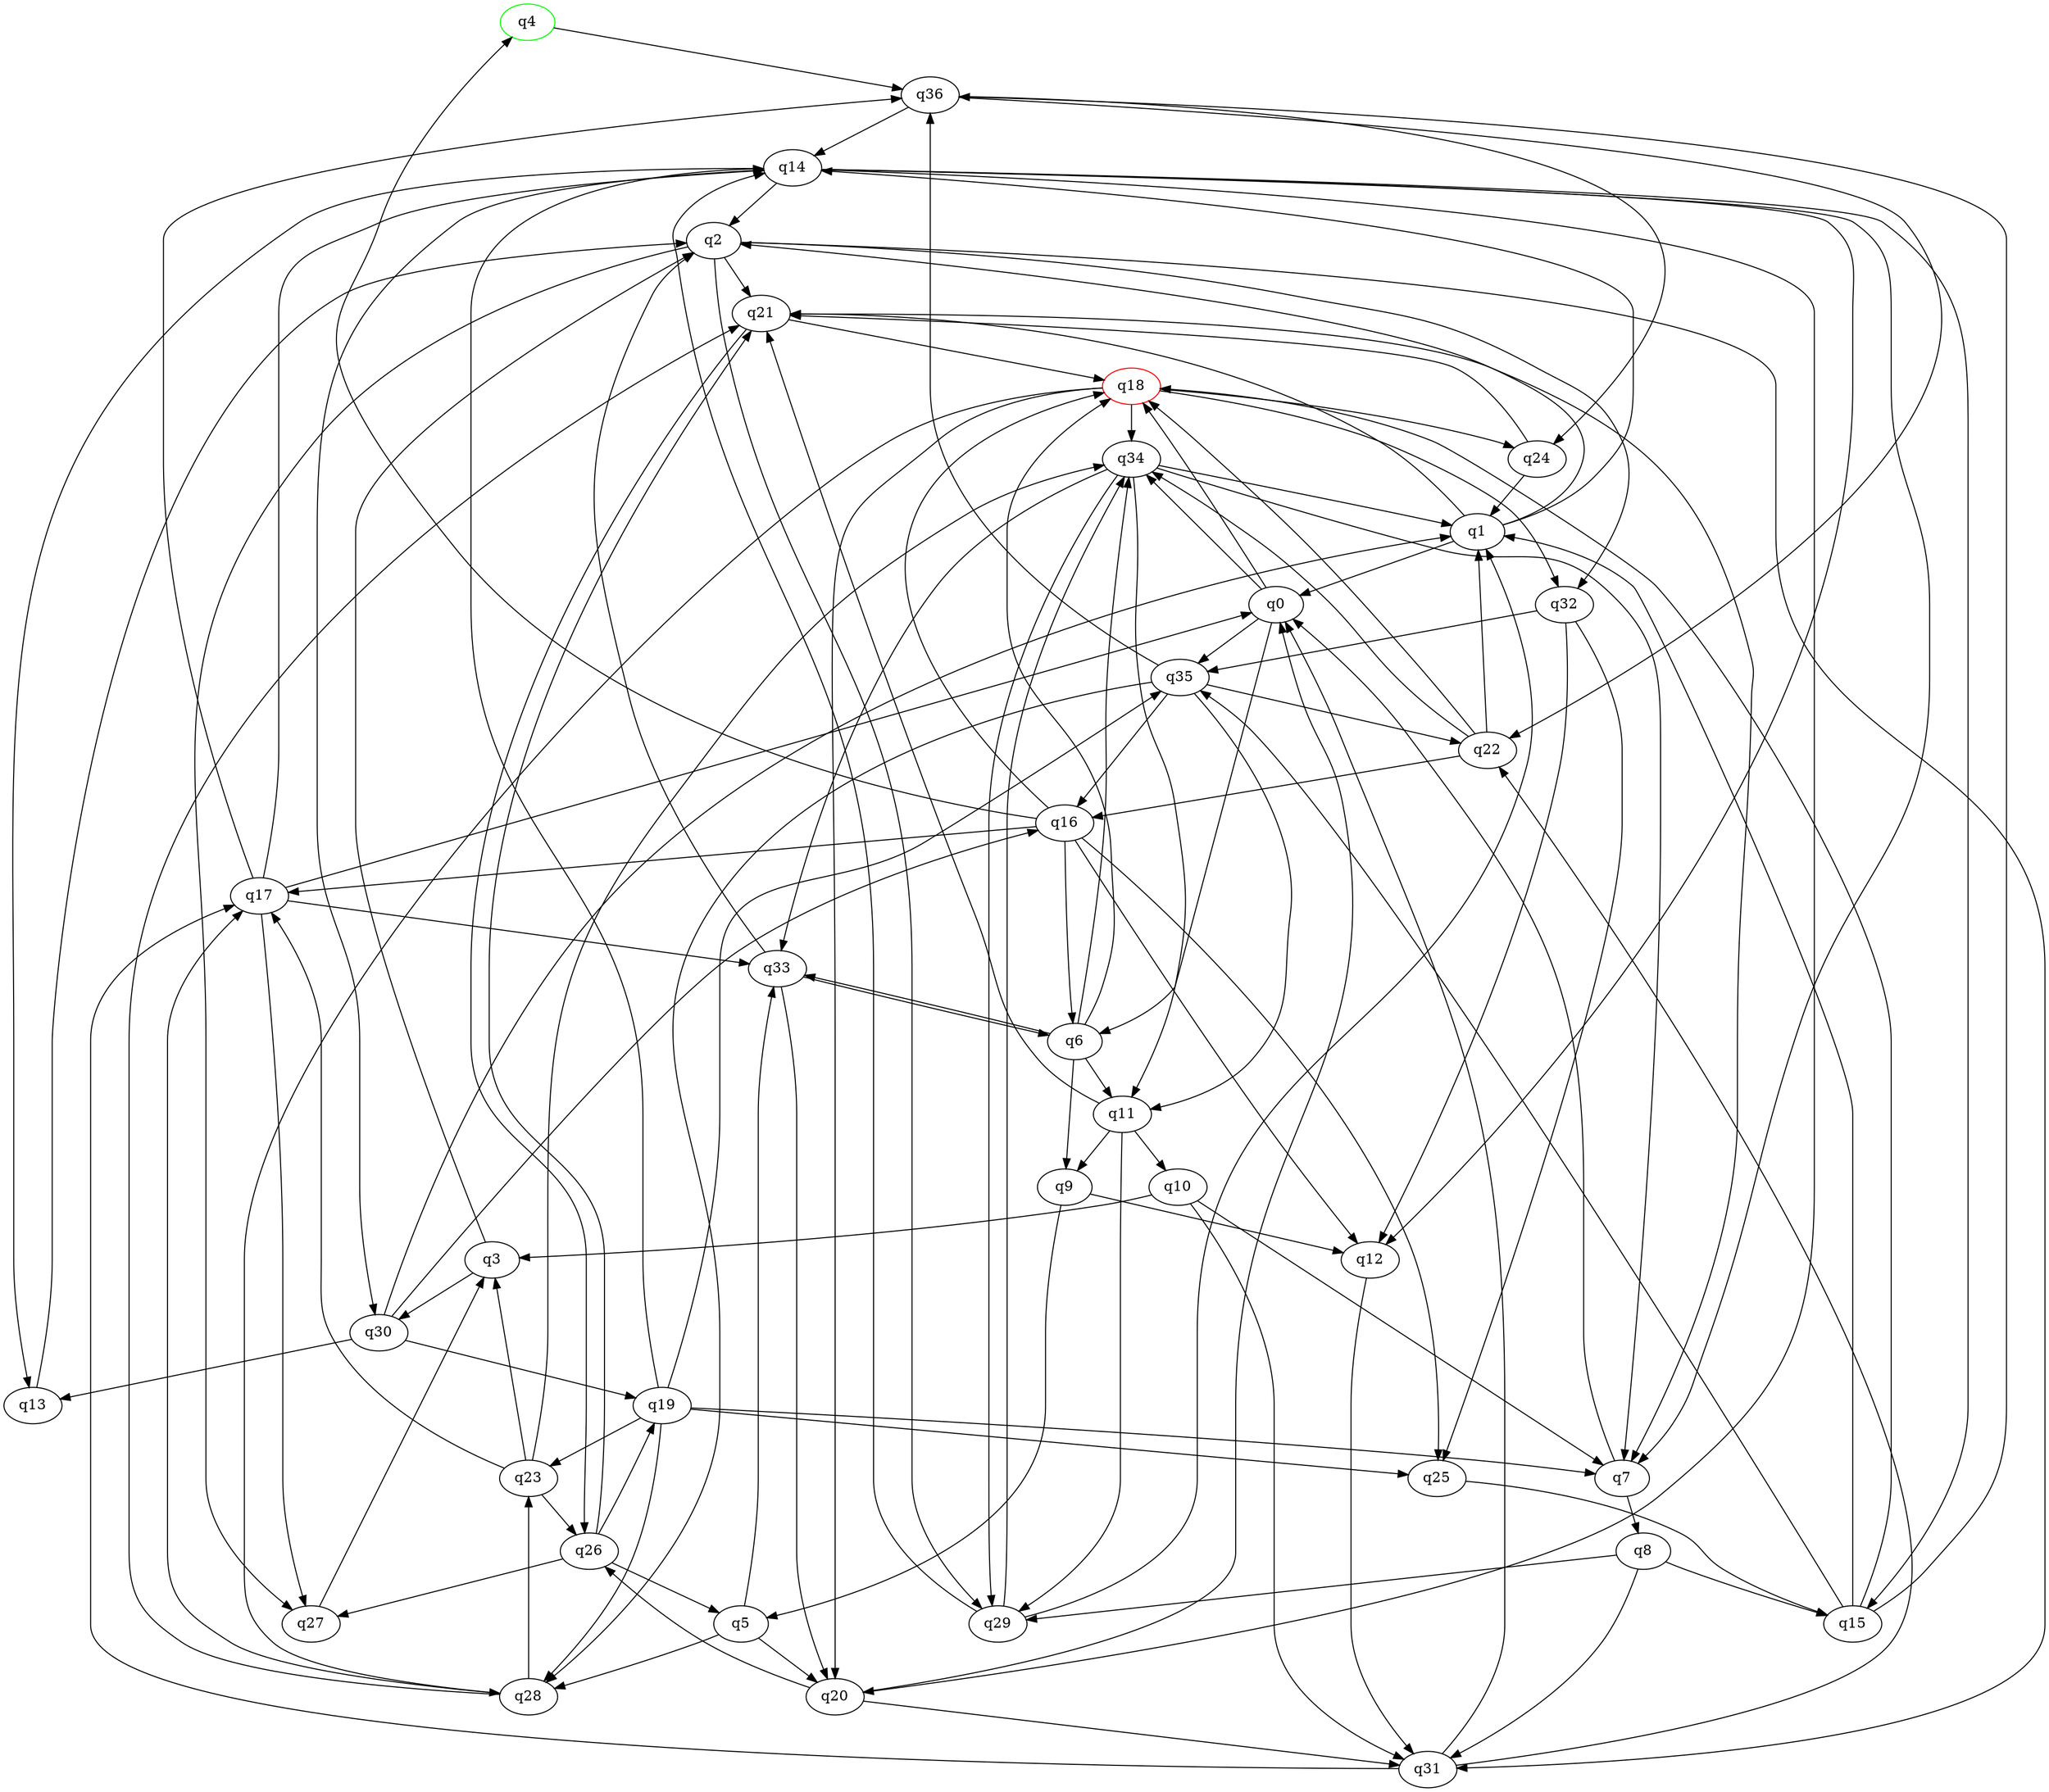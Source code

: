 digraph A{
q4 [initial=1,color=green];
q18 [final=1,color=red];
q0 -> q6;
q0 -> q18;
q0 -> q34;
q0 -> q35;
q1 -> q0;
q1 -> q2;
q1 -> q14;
q1 -> q21;
q2 -> q21;
q2 -> q27;
q2 -> q29;
q2 -> q31;
q2 -> q32;
q3 -> q2;
q3 -> q30;
q4 -> q36;
q5 -> q20;
q5 -> q28;
q5 -> q33;
q6 -> q9;
q6 -> q11;
q6 -> q18;
q6 -> q33;
q6 -> q34;
q7 -> q0;
q7 -> q8;
q8 -> q15;
q8 -> q29;
q8 -> q31;
q9 -> q5;
q9 -> q12;
q10 -> q3;
q10 -> q7;
q10 -> q31;
q11 -> q9;
q11 -> q10;
q11 -> q21;
q11 -> q29;
q12 -> q31;
q13 -> q2;
q14 -> q2;
q14 -> q7;
q14 -> q12;
q14 -> q13;
q14 -> q15;
q14 -> q20;
q14 -> q30;
q15 -> q1;
q15 -> q18;
q15 -> q35;
q15 -> q36;
q16 -> q4;
q16 -> q6;
q16 -> q12;
q16 -> q17;
q16 -> q18;
q16 -> q25;
q17 -> q0;
q17 -> q14;
q17 -> q27;
q17 -> q33;
q17 -> q36;
q18 -> q20;
q18 -> q24;
q18 -> q28;
q18 -> q32;
q18 -> q34;
q19 -> q7;
q19 -> q14;
q19 -> q23;
q19 -> q25;
q19 -> q28;
q19 -> q35;
q20 -> q0;
q20 -> q26;
q20 -> q31;
q21 -> q7;
q21 -> q18;
q21 -> q26;
q22 -> q1;
q22 -> q16;
q22 -> q18;
q22 -> q34;
q23 -> q3;
q23 -> q17;
q23 -> q26;
q23 -> q34;
q24 -> q1;
q24 -> q21;
q25 -> q15;
q26 -> q5;
q26 -> q19;
q26 -> q21;
q26 -> q27;
q27 -> q3;
q28 -> q17;
q28 -> q21;
q28 -> q23;
q29 -> q1;
q29 -> q14;
q29 -> q34;
q30 -> q1;
q30 -> q13;
q30 -> q16;
q30 -> q19;
q31 -> q0;
q31 -> q17;
q31 -> q22;
q32 -> q12;
q32 -> q25;
q32 -> q35;
q33 -> q2;
q33 -> q6;
q33 -> q20;
q34 -> q1;
q34 -> q7;
q34 -> q11;
q34 -> q29;
q34 -> q33;
q35 -> q11;
q35 -> q16;
q35 -> q22;
q35 -> q28;
q35 -> q36;
q36 -> q14;
q36 -> q22;
q36 -> q24;
}